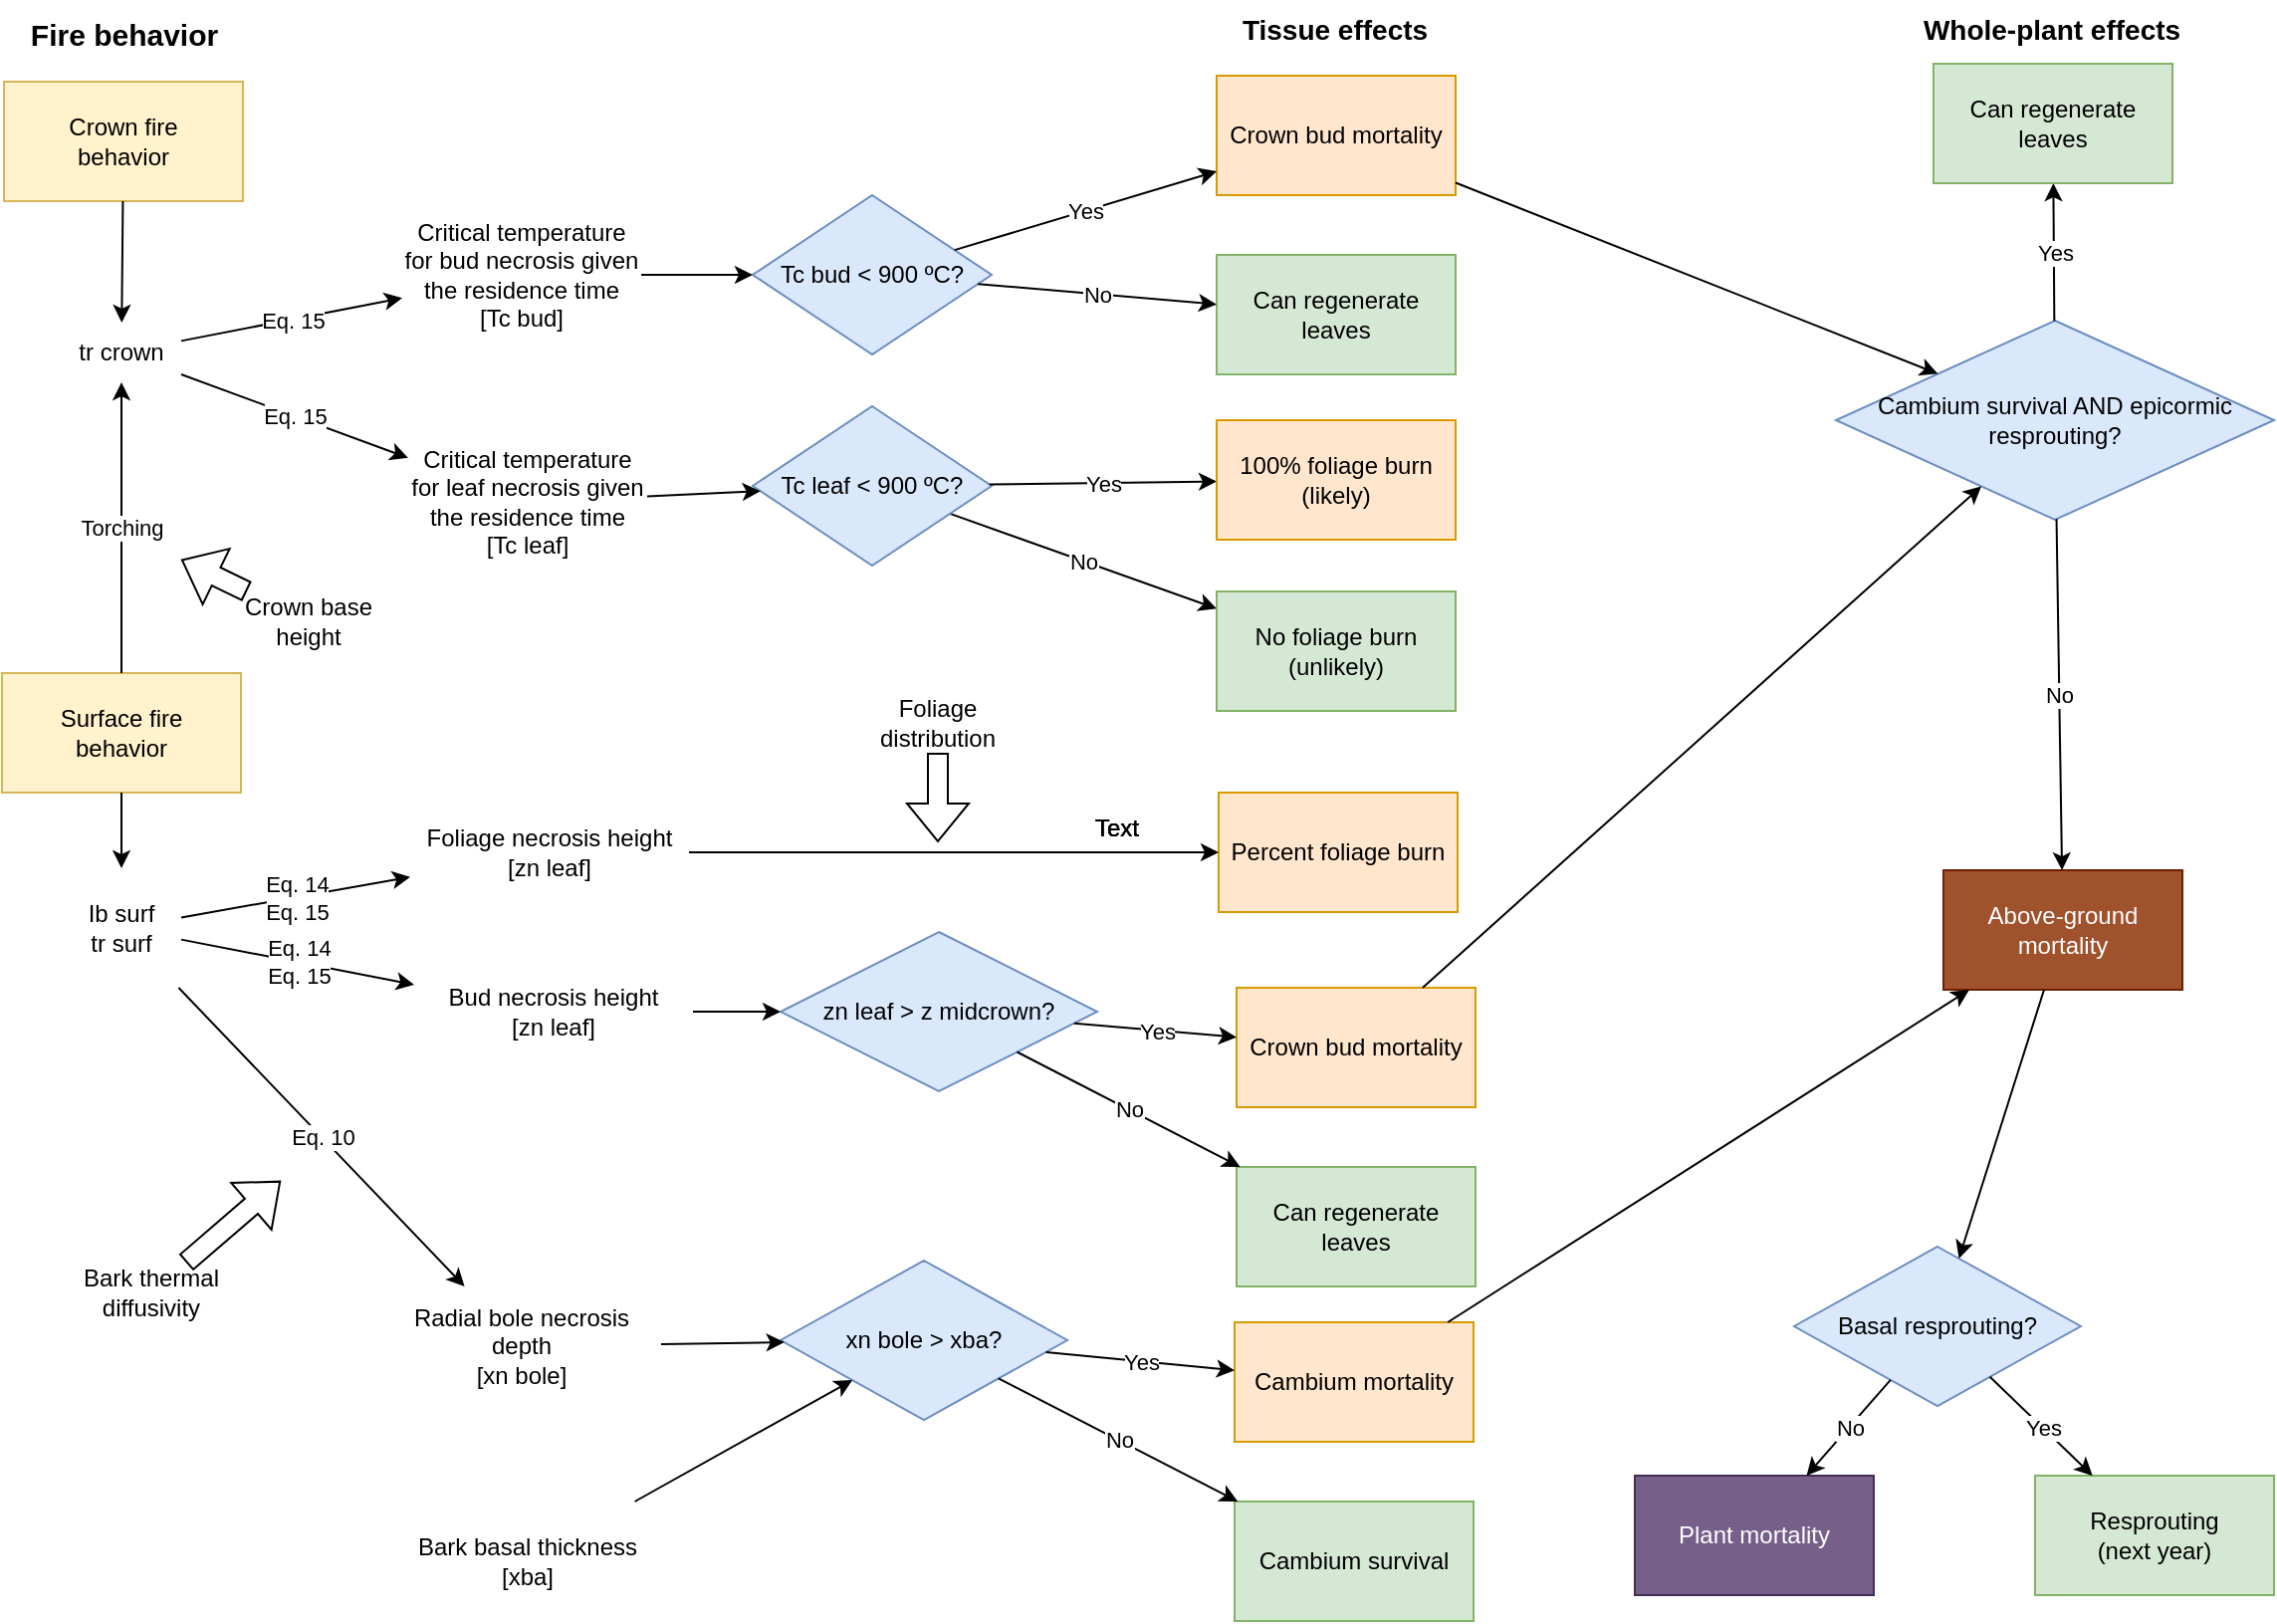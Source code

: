 <mxfile version="21.3.3" type="github">
  <diagram name="Pàgina-1" id="bBgiHrPNS2ZgieH73Jew">
    <mxGraphModel dx="1434" dy="822" grid="1" gridSize="10" guides="1" tooltips="1" connect="1" arrows="1" fold="1" page="1" pageScale="1" pageWidth="1169" pageHeight="827" math="0" shadow="0">
      <root>
        <mxCell id="0" />
        <mxCell id="1" parent="0" />
        <mxCell id="AxkiLZUDBh2oXADrsPW7-1" value="&lt;div&gt;Crown fire&lt;/div&gt;&lt;div&gt;behavior&lt;br&gt;&lt;/div&gt;" style="rounded=0;whiteSpace=wrap;html=1;fillColor=#fff2cc;strokeColor=#d6b656;" parent="1" vertex="1">
          <mxGeometry x="21" y="50" width="120" height="60" as="geometry" />
        </mxCell>
        <mxCell id="AxkiLZUDBh2oXADrsPW7-3" value="tr crown" style="text;html=1;strokeColor=none;fillColor=none;align=center;verticalAlign=middle;whiteSpace=wrap;rounded=0;" parent="1" vertex="1">
          <mxGeometry x="50" y="171" width="60" height="30" as="geometry" />
        </mxCell>
        <mxCell id="AxkiLZUDBh2oXADrsPW7-6" value="Tc bud &amp;lt; 900 ºC?" style="rhombus;whiteSpace=wrap;html=1;fillColor=#dae8fc;strokeColor=#6c8ebf;" parent="1" vertex="1">
          <mxGeometry x="397" y="107" width="120" height="80" as="geometry" />
        </mxCell>
        <mxCell id="AxkiLZUDBh2oXADrsPW7-8" value="&lt;div&gt;Critical temperature for bud necrosis given the residence time&lt;br&gt;&lt;/div&gt;&lt;div&gt;[Tc bud]&lt;/div&gt;" style="text;html=1;strokeColor=none;fillColor=none;align=center;verticalAlign=middle;whiteSpace=wrap;rounded=0;" parent="1" vertex="1">
          <mxGeometry x="221" y="117" width="120" height="60" as="geometry" />
        </mxCell>
        <mxCell id="AxkiLZUDBh2oXADrsPW7-9" value="" style="endArrow=classic;html=1;rounded=0;" parent="1" source="AxkiLZUDBh2oXADrsPW7-3" target="AxkiLZUDBh2oXADrsPW7-8" edge="1">
          <mxGeometry relative="1" as="geometry">
            <mxPoint x="130" y="147" as="sourcePoint" />
            <mxPoint x="500" y="407" as="targetPoint" />
          </mxGeometry>
        </mxCell>
        <mxCell id="AxkiLZUDBh2oXADrsPW7-10" value="Eq. 15" style="edgeLabel;resizable=0;html=1;align=center;verticalAlign=middle;" parent="AxkiLZUDBh2oXADrsPW7-9" connectable="0" vertex="1">
          <mxGeometry relative="1" as="geometry" />
        </mxCell>
        <mxCell id="AxkiLZUDBh2oXADrsPW7-11" value="" style="endArrow=classic;html=1;rounded=0;" parent="1" source="AxkiLZUDBh2oXADrsPW7-8" target="AxkiLZUDBh2oXADrsPW7-6" edge="1">
          <mxGeometry width="50" height="50" relative="1" as="geometry">
            <mxPoint x="400" y="427" as="sourcePoint" />
            <mxPoint x="450" y="377" as="targetPoint" />
          </mxGeometry>
        </mxCell>
        <mxCell id="AxkiLZUDBh2oXADrsPW7-13" value="Crown bud mortality" style="rounded=0;whiteSpace=wrap;html=1;fillColor=#ffe6cc;strokeColor=#d79b00;" parent="1" vertex="1">
          <mxGeometry x="630" y="47" width="120" height="60" as="geometry" />
        </mxCell>
        <mxCell id="AxkiLZUDBh2oXADrsPW7-14" value="" style="endArrow=classic;html=1;rounded=0;" parent="1" source="AxkiLZUDBh2oXADrsPW7-6" target="AxkiLZUDBh2oXADrsPW7-13" edge="1">
          <mxGeometry relative="1" as="geometry">
            <mxPoint x="520" y="147" as="sourcePoint" />
            <mxPoint x="231" y="159" as="targetPoint" />
          </mxGeometry>
        </mxCell>
        <mxCell id="AxkiLZUDBh2oXADrsPW7-15" value="Yes" style="edgeLabel;resizable=0;html=1;align=center;verticalAlign=middle;" parent="AxkiLZUDBh2oXADrsPW7-14" connectable="0" vertex="1">
          <mxGeometry relative="1" as="geometry" />
        </mxCell>
        <mxCell id="AxkiLZUDBh2oXADrsPW7-16" value="" style="endArrow=classic;html=1;rounded=0;" parent="1" source="AxkiLZUDBh2oXADrsPW7-25" target="AxkiLZUDBh2oXADrsPW7-30" edge="1">
          <mxGeometry relative="1" as="geometry">
            <mxPoint x="496.603" y="323.598" as="sourcePoint" />
            <mxPoint x="630" y="369.399" as="targetPoint" />
            <Array as="points" />
          </mxGeometry>
        </mxCell>
        <mxCell id="AxkiLZUDBh2oXADrsPW7-17" value="No" style="edgeLabel;resizable=0;html=1;align=center;verticalAlign=middle;" parent="AxkiLZUDBh2oXADrsPW7-16" connectable="0" vertex="1">
          <mxGeometry relative="1" as="geometry" />
        </mxCell>
        <mxCell id="AxkiLZUDBh2oXADrsPW7-18" value="&lt;div&gt;Critical temperature for leaf necrosis given the residence time&lt;br&gt;&lt;/div&gt;&lt;div&gt;[Tc leaf]&lt;/div&gt;" style="text;html=1;strokeColor=none;fillColor=none;align=center;verticalAlign=middle;whiteSpace=wrap;rounded=0;" parent="1" vertex="1">
          <mxGeometry x="224" y="231" width="120" height="60" as="geometry" />
        </mxCell>
        <mxCell id="AxkiLZUDBh2oXADrsPW7-23" value="" style="endArrow=classic;html=1;rounded=0;" parent="1" source="AxkiLZUDBh2oXADrsPW7-3" target="AxkiLZUDBh2oXADrsPW7-18" edge="1">
          <mxGeometry relative="1" as="geometry">
            <mxPoint x="130" y="205" as="sourcePoint" />
            <mxPoint x="231" y="203" as="targetPoint" />
          </mxGeometry>
        </mxCell>
        <mxCell id="AxkiLZUDBh2oXADrsPW7-24" value="Eq. 15" style="edgeLabel;resizable=0;html=1;align=center;verticalAlign=middle;" parent="AxkiLZUDBh2oXADrsPW7-23" connectable="0" vertex="1">
          <mxGeometry relative="1" as="geometry" />
        </mxCell>
        <mxCell id="AxkiLZUDBh2oXADrsPW7-25" value="Tc leaf &amp;lt; 900 ºC?" style="rhombus;whiteSpace=wrap;html=1;fillColor=#dae8fc;strokeColor=#6c8ebf;" parent="1" vertex="1">
          <mxGeometry x="397" y="213" width="120" height="80" as="geometry" />
        </mxCell>
        <mxCell id="AxkiLZUDBh2oXADrsPW7-26" value="" style="endArrow=classic;html=1;rounded=0;" parent="1" source="AxkiLZUDBh2oXADrsPW7-18" target="AxkiLZUDBh2oXADrsPW7-25" edge="1">
          <mxGeometry width="50" height="50" relative="1" as="geometry">
            <mxPoint x="351" y="201" as="sourcePoint" />
            <mxPoint x="407" y="201" as="targetPoint" />
          </mxGeometry>
        </mxCell>
        <mxCell id="AxkiLZUDBh2oXADrsPW7-27" value="" style="endArrow=classic;html=1;rounded=0;" parent="1" source="AxkiLZUDBh2oXADrsPW7-25" target="AxkiLZUDBh2oXADrsPW7-29" edge="1">
          <mxGeometry relative="1" as="geometry">
            <mxPoint x="517" y="310" as="sourcePoint" />
            <mxPoint x="640" y="330" as="targetPoint" />
          </mxGeometry>
        </mxCell>
        <mxCell id="AxkiLZUDBh2oXADrsPW7-28" value="Yes" style="edgeLabel;resizable=0;html=1;align=center;verticalAlign=middle;" parent="AxkiLZUDBh2oXADrsPW7-27" connectable="0" vertex="1">
          <mxGeometry relative="1" as="geometry" />
        </mxCell>
        <mxCell id="AxkiLZUDBh2oXADrsPW7-29" value="&lt;div&gt;100% foliage burn&lt;/div&gt;&lt;div&gt;(likely)&lt;br&gt;&lt;/div&gt;" style="rounded=0;whiteSpace=wrap;html=1;fillColor=#ffe6cc;strokeColor=#d79b00;" parent="1" vertex="1">
          <mxGeometry x="630" y="220" width="120" height="60" as="geometry" />
        </mxCell>
        <mxCell id="AxkiLZUDBh2oXADrsPW7-30" value="&lt;div&gt;No foliage burn&lt;/div&gt;&lt;div&gt;(unlikely)&lt;br&gt;&lt;/div&gt;" style="rounded=0;whiteSpace=wrap;html=1;fillColor=#d5e8d4;strokeColor=#82b366;" parent="1" vertex="1">
          <mxGeometry x="630" y="306" width="120" height="60" as="geometry" />
        </mxCell>
        <mxCell id="AxkiLZUDBh2oXADrsPW7-31" value="Can regenerate leaves" style="rounded=0;whiteSpace=wrap;html=1;fillColor=#d5e8d4;strokeColor=#82b366;" parent="1" vertex="1">
          <mxGeometry x="630" y="137" width="120" height="60" as="geometry" />
        </mxCell>
        <mxCell id="AxkiLZUDBh2oXADrsPW7-32" value="" style="endArrow=classic;html=1;rounded=0;" parent="1" source="AxkiLZUDBh2oXADrsPW7-6" target="AxkiLZUDBh2oXADrsPW7-31" edge="1">
          <mxGeometry relative="1" as="geometry">
            <mxPoint x="507" y="291" as="sourcePoint" />
            <mxPoint x="640" y="336" as="targetPoint" />
            <Array as="points" />
          </mxGeometry>
        </mxCell>
        <mxCell id="AxkiLZUDBh2oXADrsPW7-33" value="No" style="edgeLabel;resizable=0;html=1;align=center;verticalAlign=middle;" parent="AxkiLZUDBh2oXADrsPW7-32" connectable="0" vertex="1">
          <mxGeometry relative="1" as="geometry" />
        </mxCell>
        <mxCell id="AxkiLZUDBh2oXADrsPW7-34" value="&lt;div&gt;Surface fire &lt;br&gt;&lt;/div&gt;&lt;div&gt;behavior&lt;/div&gt;" style="rounded=0;whiteSpace=wrap;html=1;fillColor=#fff2cc;strokeColor=#d6b656;" parent="1" vertex="1">
          <mxGeometry x="20" y="347" width="120" height="60" as="geometry" />
        </mxCell>
        <mxCell id="AxkiLZUDBh2oXADrsPW7-35" value="" style="endArrow=classic;html=1;rounded=0;" parent="1" source="AxkiLZUDBh2oXADrsPW7-1" target="AxkiLZUDBh2oXADrsPW7-3" edge="1">
          <mxGeometry width="50" height="50" relative="1" as="geometry">
            <mxPoint x="351" y="157" as="sourcePoint" />
            <mxPoint x="407" y="157" as="targetPoint" />
          </mxGeometry>
        </mxCell>
        <mxCell id="AxkiLZUDBh2oXADrsPW7-36" value="&lt;div&gt;Ib surf&lt;br&gt;&lt;/div&gt;&lt;div&gt;tr surf&lt;/div&gt;" style="text;html=1;strokeColor=none;fillColor=none;align=center;verticalAlign=middle;whiteSpace=wrap;rounded=0;" parent="1" vertex="1">
          <mxGeometry x="50" y="445" width="60" height="60" as="geometry" />
        </mxCell>
        <mxCell id="AxkiLZUDBh2oXADrsPW7-37" value="&lt;div&gt;Foliage necrosis height&lt;br&gt;&lt;/div&gt;&lt;div&gt;[zn leaf]&lt;/div&gt;" style="text;html=1;strokeColor=none;fillColor=none;align=center;verticalAlign=middle;whiteSpace=wrap;rounded=0;" parent="1" vertex="1">
          <mxGeometry x="225" y="407" width="140" height="60" as="geometry" />
        </mxCell>
        <mxCell id="AxkiLZUDBh2oXADrsPW7-38" value="&lt;div&gt;Bud necrosis height&lt;br&gt;&lt;/div&gt;&lt;div&gt;[zn leaf]&lt;/div&gt;" style="text;html=1;strokeColor=none;fillColor=none;align=center;verticalAlign=middle;whiteSpace=wrap;rounded=0;" parent="1" vertex="1">
          <mxGeometry x="227" y="487" width="140" height="60" as="geometry" />
        </mxCell>
        <mxCell id="AxkiLZUDBh2oXADrsPW7-39" value="&lt;div&gt;Percent foliage burn&lt;/div&gt;" style="rounded=0;whiteSpace=wrap;html=1;fillColor=#ffe6cc;strokeColor=#d79b00;" parent="1" vertex="1">
          <mxGeometry x="631" y="407" width="120" height="60" as="geometry" />
        </mxCell>
        <mxCell id="AxkiLZUDBh2oXADrsPW7-40" value="" style="endArrow=classic;html=1;rounded=0;" parent="1" source="AxkiLZUDBh2oXADrsPW7-37" target="AxkiLZUDBh2oXADrsPW7-39" edge="1">
          <mxGeometry width="50" height="50" relative="1" as="geometry">
            <mxPoint x="354" y="232" as="sourcePoint" />
            <mxPoint x="407" y="232" as="targetPoint" />
          </mxGeometry>
        </mxCell>
        <mxCell id="AxkiLZUDBh2oXADrsPW7-41" value="zn leaf &amp;gt; z midcrown?" style="rhombus;whiteSpace=wrap;html=1;fillColor=#dae8fc;strokeColor=#6c8ebf;" parent="1" vertex="1">
          <mxGeometry x="411" y="477" width="159" height="80" as="geometry" />
        </mxCell>
        <mxCell id="AxkiLZUDBh2oXADrsPW7-42" value="Crown bud mortality" style="rounded=0;whiteSpace=wrap;html=1;fillColor=#ffe6cc;strokeColor=#d79b00;" parent="1" vertex="1">
          <mxGeometry x="640" y="505" width="120" height="60" as="geometry" />
        </mxCell>
        <mxCell id="AxkiLZUDBh2oXADrsPW7-43" value="" style="endArrow=classic;html=1;rounded=0;" parent="1" source="AxkiLZUDBh2oXADrsPW7-41" target="AxkiLZUDBh2oXADrsPW7-42" edge="1">
          <mxGeometry relative="1" as="geometry">
            <mxPoint x="530" y="605" as="sourcePoint" />
            <mxPoint x="241" y="617" as="targetPoint" />
          </mxGeometry>
        </mxCell>
        <mxCell id="AxkiLZUDBh2oXADrsPW7-44" value="Yes" style="edgeLabel;resizable=0;html=1;align=center;verticalAlign=middle;" parent="AxkiLZUDBh2oXADrsPW7-43" connectable="0" vertex="1">
          <mxGeometry relative="1" as="geometry" />
        </mxCell>
        <mxCell id="AxkiLZUDBh2oXADrsPW7-45" value="Can regenerate leaves" style="rounded=0;whiteSpace=wrap;html=1;fillColor=#d5e8d4;strokeColor=#82b366;" parent="1" vertex="1">
          <mxGeometry x="640" y="595" width="120" height="60" as="geometry" />
        </mxCell>
        <mxCell id="AxkiLZUDBh2oXADrsPW7-46" value="" style="endArrow=classic;html=1;rounded=0;" parent="1" source="AxkiLZUDBh2oXADrsPW7-41" target="AxkiLZUDBh2oXADrsPW7-45" edge="1">
          <mxGeometry relative="1" as="geometry">
            <mxPoint x="517" y="749" as="sourcePoint" />
            <mxPoint x="650" y="794" as="targetPoint" />
            <Array as="points" />
          </mxGeometry>
        </mxCell>
        <mxCell id="AxkiLZUDBh2oXADrsPW7-47" value="No" style="edgeLabel;resizable=0;html=1;align=center;verticalAlign=middle;" parent="AxkiLZUDBh2oXADrsPW7-46" connectable="0" vertex="1">
          <mxGeometry relative="1" as="geometry" />
        </mxCell>
        <mxCell id="AxkiLZUDBh2oXADrsPW7-48" value="" style="endArrow=classic;html=1;rounded=0;" parent="1" source="AxkiLZUDBh2oXADrsPW7-38" edge="1">
          <mxGeometry width="50" height="50" relative="1" as="geometry">
            <mxPoint x="354" y="232" as="sourcePoint" />
            <mxPoint x="411" y="517" as="targetPoint" />
          </mxGeometry>
        </mxCell>
        <mxCell id="AxkiLZUDBh2oXADrsPW7-49" value="" style="endArrow=classic;html=1;rounded=0;" parent="1" source="AxkiLZUDBh2oXADrsPW7-36" target="AxkiLZUDBh2oXADrsPW7-37" edge="1">
          <mxGeometry relative="1" as="geometry">
            <mxPoint x="120" y="163" as="sourcePoint" />
            <mxPoint x="234" y="208" as="targetPoint" />
          </mxGeometry>
        </mxCell>
        <mxCell id="AxkiLZUDBh2oXADrsPW7-50" value="&lt;div&gt;Eq. 14&lt;/div&gt;&lt;div&gt;Eq. 15&lt;br&gt;&lt;/div&gt;" style="edgeLabel;resizable=0;html=1;align=center;verticalAlign=middle;" parent="AxkiLZUDBh2oXADrsPW7-49" connectable="0" vertex="1">
          <mxGeometry relative="1" as="geometry" />
        </mxCell>
        <mxCell id="AxkiLZUDBh2oXADrsPW7-51" value="" style="endArrow=classic;html=1;rounded=0;" parent="1" source="AxkiLZUDBh2oXADrsPW7-36" target="AxkiLZUDBh2oXADrsPW7-38" edge="1">
          <mxGeometry relative="1" as="geometry">
            <mxPoint x="124" y="477" as="sourcePoint" />
            <mxPoint x="220" y="460" as="targetPoint" />
          </mxGeometry>
        </mxCell>
        <mxCell id="AxkiLZUDBh2oXADrsPW7-52" value="&lt;div&gt;Eq. 14&lt;/div&gt;&lt;div&gt;Eq. 15&lt;br&gt;&lt;/div&gt;" style="edgeLabel;resizable=0;html=1;align=center;verticalAlign=middle;" parent="AxkiLZUDBh2oXADrsPW7-51" connectable="0" vertex="1">
          <mxGeometry relative="1" as="geometry" />
        </mxCell>
        <mxCell id="AxkiLZUDBh2oXADrsPW7-53" value="" style="endArrow=classic;html=1;rounded=0;" parent="1" source="AxkiLZUDBh2oXADrsPW7-34" target="AxkiLZUDBh2oXADrsPW7-36" edge="1">
          <mxGeometry width="50" height="50" relative="1" as="geometry">
            <mxPoint x="90" y="72" as="sourcePoint" />
            <mxPoint x="90" y="136" as="targetPoint" />
          </mxGeometry>
        </mxCell>
        <mxCell id="AxkiLZUDBh2oXADrsPW7-54" value="&lt;div&gt;Radial bole necrosis depth&lt;br&gt;&lt;/div&gt;&lt;div&gt;[xn bole]&lt;/div&gt;" style="text;html=1;strokeColor=none;fillColor=none;align=center;verticalAlign=middle;whiteSpace=wrap;rounded=0;" parent="1" vertex="1">
          <mxGeometry x="211" y="655" width="140" height="60" as="geometry" />
        </mxCell>
        <mxCell id="AxkiLZUDBh2oXADrsPW7-55" value="xn bole &amp;gt; xba?" style="rhombus;whiteSpace=wrap;html=1;fillColor=#dae8fc;strokeColor=#6c8ebf;" parent="1" vertex="1">
          <mxGeometry x="411" y="642" width="144" height="80" as="geometry" />
        </mxCell>
        <mxCell id="AxkiLZUDBh2oXADrsPW7-56" value="" style="endArrow=classic;html=1;rounded=0;" parent="1" source="AxkiLZUDBh2oXADrsPW7-54" target="AxkiLZUDBh2oXADrsPW7-55" edge="1">
          <mxGeometry width="50" height="50" relative="1" as="geometry">
            <mxPoint x="377" y="527" as="sourcePoint" />
            <mxPoint x="421" y="527" as="targetPoint" />
          </mxGeometry>
        </mxCell>
        <mxCell id="AxkiLZUDBh2oXADrsPW7-57" value="Foliage distribution" style="text;html=1;strokeColor=none;fillColor=none;align=center;verticalAlign=middle;whiteSpace=wrap;rounded=0;" parent="1" vertex="1">
          <mxGeometry x="460" y="357" width="60" height="30" as="geometry" />
        </mxCell>
        <mxCell id="AxkiLZUDBh2oXADrsPW7-58" value="" style="shape=flexArrow;endArrow=classic;html=1;rounded=0;" parent="1" source="AxkiLZUDBh2oXADrsPW7-57" edge="1">
          <mxGeometry width="50" height="50" relative="1" as="geometry">
            <mxPoint x="483" y="372" as="sourcePoint" />
            <mxPoint x="490" y="432" as="targetPoint" />
          </mxGeometry>
        </mxCell>
        <mxCell id="AxkiLZUDBh2oXADrsPW7-64" value="Cambium mortality" style="rounded=0;whiteSpace=wrap;html=1;fillColor=#ffe6cc;strokeColor=#d79b00;" parent="1" vertex="1">
          <mxGeometry x="639" y="673" width="120" height="60" as="geometry" />
        </mxCell>
        <mxCell id="AxkiLZUDBh2oXADrsPW7-65" value="" style="endArrow=classic;html=1;rounded=0;" parent="1" source="AxkiLZUDBh2oXADrsPW7-55" target="AxkiLZUDBh2oXADrsPW7-64" edge="1">
          <mxGeometry relative="1" as="geometry">
            <mxPoint x="557" y="691" as="sourcePoint" />
            <mxPoint x="240" y="785" as="targetPoint" />
          </mxGeometry>
        </mxCell>
        <mxCell id="AxkiLZUDBh2oXADrsPW7-66" value="Yes" style="edgeLabel;resizable=0;html=1;align=center;verticalAlign=middle;" parent="AxkiLZUDBh2oXADrsPW7-65" connectable="0" vertex="1">
          <mxGeometry relative="1" as="geometry" />
        </mxCell>
        <mxCell id="AxkiLZUDBh2oXADrsPW7-67" value="Cambium survival" style="rounded=0;whiteSpace=wrap;html=1;fillColor=#d5e8d4;strokeColor=#82b366;" parent="1" vertex="1">
          <mxGeometry x="639" y="763" width="120" height="60" as="geometry" />
        </mxCell>
        <mxCell id="AxkiLZUDBh2oXADrsPW7-68" value="" style="endArrow=classic;html=1;rounded=0;" parent="1" source="AxkiLZUDBh2oXADrsPW7-55" target="AxkiLZUDBh2oXADrsPW7-67" edge="1">
          <mxGeometry relative="1" as="geometry">
            <mxPoint x="529" y="705" as="sourcePoint" />
            <mxPoint x="649" y="962" as="targetPoint" />
            <Array as="points" />
          </mxGeometry>
        </mxCell>
        <mxCell id="AxkiLZUDBh2oXADrsPW7-69" value="No" style="edgeLabel;resizable=0;html=1;align=center;verticalAlign=middle;" parent="AxkiLZUDBh2oXADrsPW7-68" connectable="0" vertex="1">
          <mxGeometry relative="1" as="geometry" />
        </mxCell>
        <mxCell id="AxkiLZUDBh2oXADrsPW7-71" value="" style="endArrow=classic;html=1;rounded=0;" parent="1" source="AxkiLZUDBh2oXADrsPW7-36" target="AxkiLZUDBh2oXADrsPW7-54" edge="1">
          <mxGeometry relative="1" as="geometry">
            <mxPoint x="120" y="491" as="sourcePoint" />
            <mxPoint x="237" y="513" as="targetPoint" />
          </mxGeometry>
        </mxCell>
        <mxCell id="AxkiLZUDBh2oXADrsPW7-72" value="&lt;div&gt;Eq. 10&lt;/div&gt;" style="edgeLabel;resizable=0;html=1;align=center;verticalAlign=middle;" parent="AxkiLZUDBh2oXADrsPW7-71" connectable="0" vertex="1">
          <mxGeometry relative="1" as="geometry" />
        </mxCell>
        <mxCell id="AxkiLZUDBh2oXADrsPW7-73" value="Bark thermal diffusivity" style="text;html=1;strokeColor=none;fillColor=none;align=center;verticalAlign=middle;whiteSpace=wrap;rounded=0;" parent="1" vertex="1">
          <mxGeometry x="50" y="643" width="90" height="30" as="geometry" />
        </mxCell>
        <mxCell id="AxkiLZUDBh2oXADrsPW7-74" value="" style="shape=flexArrow;endArrow=classic;html=1;rounded=0;" parent="1" source="AxkiLZUDBh2oXADrsPW7-73" edge="1">
          <mxGeometry width="50" height="50" relative="1" as="geometry">
            <mxPoint x="500" y="397" as="sourcePoint" />
            <mxPoint x="160" y="602" as="targetPoint" />
          </mxGeometry>
        </mxCell>
        <mxCell id="AxkiLZUDBh2oXADrsPW7-75" value="&lt;div&gt;Bark basal thickness&lt;br&gt;&lt;/div&gt;&lt;div&gt;[xba]&lt;br&gt;&lt;/div&gt;" style="text;html=1;strokeColor=none;fillColor=none;align=center;verticalAlign=middle;whiteSpace=wrap;rounded=0;" parent="1" vertex="1">
          <mxGeometry x="214" y="763" width="140" height="60" as="geometry" />
        </mxCell>
        <mxCell id="AxkiLZUDBh2oXADrsPW7-76" value="" style="endArrow=classic;html=1;rounded=0;" parent="1" source="AxkiLZUDBh2oXADrsPW7-75" target="AxkiLZUDBh2oXADrsPW7-55" edge="1">
          <mxGeometry width="50" height="50" relative="1" as="geometry">
            <mxPoint x="361" y="694" as="sourcePoint" />
            <mxPoint x="423" y="693" as="targetPoint" />
          </mxGeometry>
        </mxCell>
        <mxCell id="AxkiLZUDBh2oXADrsPW7-81" value="&lt;div&gt;Cambium survival AND epicormic &lt;br&gt;&lt;/div&gt;&lt;div&gt;resprouting?&lt;/div&gt;" style="rhombus;whiteSpace=wrap;html=1;fillColor=#dae8fc;strokeColor=#6c8ebf;" parent="1" vertex="1">
          <mxGeometry x="941" y="170" width="220" height="100" as="geometry" />
        </mxCell>
        <mxCell id="AxkiLZUDBh2oXADrsPW7-83" value="" style="endArrow=classic;html=1;rounded=0;" parent="1" source="AxkiLZUDBh2oXADrsPW7-13" target="AxkiLZUDBh2oXADrsPW7-81" edge="1">
          <mxGeometry width="50" height="50" relative="1" as="geometry">
            <mxPoint x="600" y="420" as="sourcePoint" />
            <mxPoint x="650" y="370" as="targetPoint" />
          </mxGeometry>
        </mxCell>
        <mxCell id="AxkiLZUDBh2oXADrsPW7-84" value="" style="endArrow=classic;html=1;rounded=0;" parent="1" source="AxkiLZUDBh2oXADrsPW7-42" target="AxkiLZUDBh2oXADrsPW7-81" edge="1">
          <mxGeometry width="50" height="50" relative="1" as="geometry">
            <mxPoint x="738" y="96" as="sourcePoint" />
            <mxPoint x="932" y="248" as="targetPoint" />
          </mxGeometry>
        </mxCell>
        <mxCell id="AxkiLZUDBh2oXADrsPW7-85" value="" style="endArrow=classic;html=1;rounded=0;" parent="1" source="AxkiLZUDBh2oXADrsPW7-81" target="AxkiLZUDBh2oXADrsPW7-101" edge="1">
          <mxGeometry relative="1" as="geometry">
            <mxPoint x="526" y="241" as="sourcePoint" />
            <mxPoint x="640" y="240" as="targetPoint" />
          </mxGeometry>
        </mxCell>
        <mxCell id="AxkiLZUDBh2oXADrsPW7-86" value="Yes" style="edgeLabel;resizable=0;html=1;align=center;verticalAlign=middle;" parent="AxkiLZUDBh2oXADrsPW7-85" connectable="0" vertex="1">
          <mxGeometry relative="1" as="geometry" />
        </mxCell>
        <mxCell id="AxkiLZUDBh2oXADrsPW7-87" value="&lt;div&gt;Above-ground&lt;/div&gt;&lt;div&gt;mortality&lt;br&gt;&lt;/div&gt;" style="rounded=0;whiteSpace=wrap;html=1;fillColor=#a0522d;fontColor=#ffffff;strokeColor=#6D1F00;" parent="1" vertex="1">
          <mxGeometry x="995" y="446" width="120" height="60" as="geometry" />
        </mxCell>
        <mxCell id="AxkiLZUDBh2oXADrsPW7-88" value="" style="endArrow=classic;html=1;rounded=0;" parent="1" source="AxkiLZUDBh2oXADrsPW7-81" target="AxkiLZUDBh2oXADrsPW7-87" edge="1">
          <mxGeometry relative="1" as="geometry">
            <mxPoint x="506" y="256" as="sourcePoint" />
            <mxPoint x="640" y="304" as="targetPoint" />
            <Array as="points" />
          </mxGeometry>
        </mxCell>
        <mxCell id="AxkiLZUDBh2oXADrsPW7-89" value="No" style="edgeLabel;resizable=0;html=1;align=center;verticalAlign=middle;" parent="AxkiLZUDBh2oXADrsPW7-88" connectable="0" vertex="1">
          <mxGeometry relative="1" as="geometry" />
        </mxCell>
        <mxCell id="AxkiLZUDBh2oXADrsPW7-90" value="" style="endArrow=classic;html=1;rounded=0;" parent="1" source="AxkiLZUDBh2oXADrsPW7-64" target="AxkiLZUDBh2oXADrsPW7-87" edge="1">
          <mxGeometry width="50" height="50" relative="1" as="geometry">
            <mxPoint x="750" y="515" as="sourcePoint" />
            <mxPoint x="1049" y="291" as="targetPoint" />
          </mxGeometry>
        </mxCell>
        <mxCell id="AxkiLZUDBh2oXADrsPW7-92" value="Basal resprouting?" style="rhombus;whiteSpace=wrap;html=1;fillColor=#dae8fc;strokeColor=#6c8ebf;" parent="1" vertex="1">
          <mxGeometry x="920" y="635" width="144" height="80" as="geometry" />
        </mxCell>
        <mxCell id="AxkiLZUDBh2oXADrsPW7-93" value="" style="endArrow=classic;html=1;rounded=0;" parent="1" source="AxkiLZUDBh2oXADrsPW7-87" target="AxkiLZUDBh2oXADrsPW7-92" edge="1">
          <mxGeometry width="50" height="50" relative="1" as="geometry">
            <mxPoint x="743" y="515" as="sourcePoint" />
            <mxPoint x="1024" y="263" as="targetPoint" />
          </mxGeometry>
        </mxCell>
        <mxCell id="AxkiLZUDBh2oXADrsPW7-95" value="Plant mortality" style="rounded=0;whiteSpace=wrap;html=1;fillColor=#76608a;strokeColor=#432D57;fontColor=#ffffff;" parent="1" vertex="1">
          <mxGeometry x="840" y="750" width="120" height="60" as="geometry" />
        </mxCell>
        <mxCell id="AxkiLZUDBh2oXADrsPW7-96" value="" style="endArrow=classic;html=1;rounded=0;" parent="1" source="AxkiLZUDBh2oXADrsPW7-92" target="AxkiLZUDBh2oXADrsPW7-95" edge="1">
          <mxGeometry relative="1" as="geometry">
            <mxPoint x="1062" y="280" as="sourcePoint" />
            <mxPoint x="1065" y="546" as="targetPoint" />
            <Array as="points" />
          </mxGeometry>
        </mxCell>
        <mxCell id="AxkiLZUDBh2oXADrsPW7-97" value="No" style="edgeLabel;resizable=0;html=1;align=center;verticalAlign=middle;" parent="AxkiLZUDBh2oXADrsPW7-96" connectable="0" vertex="1">
          <mxGeometry relative="1" as="geometry" />
        </mxCell>
        <mxCell id="AxkiLZUDBh2oXADrsPW7-98" value="&lt;div&gt;Resprouting&lt;/div&gt;&lt;div&gt;(next year)&lt;br&gt;&lt;/div&gt;" style="rounded=0;whiteSpace=wrap;html=1;fillColor=#d5e8d4;strokeColor=#82b366;" parent="1" vertex="1">
          <mxGeometry x="1041" y="750" width="120" height="60" as="geometry" />
        </mxCell>
        <mxCell id="AxkiLZUDBh2oXADrsPW7-99" value="" style="endArrow=classic;html=1;rounded=0;" parent="1" source="AxkiLZUDBh2oXADrsPW7-92" target="AxkiLZUDBh2oXADrsPW7-98" edge="1">
          <mxGeometry relative="1" as="geometry">
            <mxPoint x="982" y="216" as="sourcePoint" />
            <mxPoint x="760" y="177" as="targetPoint" />
          </mxGeometry>
        </mxCell>
        <mxCell id="AxkiLZUDBh2oXADrsPW7-100" value="Yes" style="edgeLabel;resizable=0;html=1;align=center;verticalAlign=middle;" parent="AxkiLZUDBh2oXADrsPW7-99" connectable="0" vertex="1">
          <mxGeometry relative="1" as="geometry" />
        </mxCell>
        <mxCell id="AxkiLZUDBh2oXADrsPW7-101" value="Can regenerate leaves" style="rounded=0;whiteSpace=wrap;html=1;fillColor=#d5e8d4;strokeColor=#82b366;" parent="1" vertex="1">
          <mxGeometry x="990" y="41" width="120" height="60" as="geometry" />
        </mxCell>
        <mxCell id="bId5LgiYHKoCAPE9A3Xx-1" value="" style="endArrow=classic;html=1;rounded=0;" edge="1" parent="1" source="AxkiLZUDBh2oXADrsPW7-34" target="AxkiLZUDBh2oXADrsPW7-3">
          <mxGeometry relative="1" as="geometry">
            <mxPoint x="119" y="515" as="sourcePoint" />
            <mxPoint x="262" y="665" as="targetPoint" />
          </mxGeometry>
        </mxCell>
        <mxCell id="bId5LgiYHKoCAPE9A3Xx-2" value="Torching" style="edgeLabel;resizable=0;html=1;align=center;verticalAlign=middle;" connectable="0" vertex="1" parent="bId5LgiYHKoCAPE9A3Xx-1">
          <mxGeometry relative="1" as="geometry" />
        </mxCell>
        <mxCell id="bId5LgiYHKoCAPE9A3Xx-3" value="Crown base height" style="text;html=1;strokeColor=none;fillColor=none;align=center;verticalAlign=middle;whiteSpace=wrap;rounded=0;" vertex="1" parent="1">
          <mxGeometry x="134" y="306" width="80" height="30" as="geometry" />
        </mxCell>
        <mxCell id="bId5LgiYHKoCAPE9A3Xx-4" value="" style="shape=flexArrow;endArrow=classic;html=1;rounded=0;" edge="1" parent="1" source="bId5LgiYHKoCAPE9A3Xx-3">
          <mxGeometry width="50" height="50" relative="1" as="geometry">
            <mxPoint x="500" y="397" as="sourcePoint" />
            <mxPoint x="110" y="290" as="targetPoint" />
          </mxGeometry>
        </mxCell>
        <mxCell id="bId5LgiYHKoCAPE9A3Xx-5" value="Text" style="text;html=1;strokeColor=none;fillColor=none;align=center;verticalAlign=middle;whiteSpace=wrap;rounded=0;" vertex="1" parent="1">
          <mxGeometry x="550" y="410" width="60" height="30" as="geometry" />
        </mxCell>
        <mxCell id="bId5LgiYHKoCAPE9A3Xx-6" value="Text" style="text;html=1;strokeColor=none;fillColor=none;align=center;verticalAlign=middle;whiteSpace=wrap;rounded=0;" vertex="1" parent="1">
          <mxGeometry x="550" y="410" width="60" height="30" as="geometry" />
        </mxCell>
        <mxCell id="bId5LgiYHKoCAPE9A3Xx-7" value="Text" style="text;html=1;strokeColor=none;fillColor=none;align=center;verticalAlign=middle;whiteSpace=wrap;rounded=0;" vertex="1" parent="1">
          <mxGeometry x="550" y="410" width="60" height="30" as="geometry" />
        </mxCell>
        <mxCell id="bId5LgiYHKoCAPE9A3Xx-8" value="Text" style="text;html=1;strokeColor=none;fillColor=none;align=center;verticalAlign=middle;whiteSpace=wrap;rounded=0;" vertex="1" parent="1">
          <mxGeometry x="550" y="410" width="60" height="30" as="geometry" />
        </mxCell>
        <mxCell id="bId5LgiYHKoCAPE9A3Xx-9" value="&lt;b&gt;&lt;font style=&quot;font-size: 15px;&quot;&gt;Fire behavior&lt;/font&gt;&lt;/b&gt;" style="text;html=1;align=center;verticalAlign=middle;resizable=0;points=[];autosize=1;strokeColor=none;fillColor=none;" vertex="1" parent="1">
          <mxGeometry x="21" y="11" width="120" height="30" as="geometry" />
        </mxCell>
        <mxCell id="bId5LgiYHKoCAPE9A3Xx-10" value="&lt;font style=&quot;font-size: 14px;&quot;&gt;&lt;b&gt;Tissue effects&lt;br&gt;&lt;/b&gt;&lt;/font&gt;" style="text;html=1;align=center;verticalAlign=middle;resizable=0;points=[];autosize=1;strokeColor=none;fillColor=none;" vertex="1" parent="1">
          <mxGeometry x="629" y="9" width="120" height="30" as="geometry" />
        </mxCell>
        <mxCell id="bId5LgiYHKoCAPE9A3Xx-11" value="&lt;font style=&quot;font-size: 14px;&quot;&gt;&lt;b&gt;Whole-plant effects&lt;br&gt;&lt;/b&gt;&lt;/font&gt;" style="text;html=1;align=center;verticalAlign=middle;resizable=0;points=[];autosize=1;strokeColor=none;fillColor=none;" vertex="1" parent="1">
          <mxGeometry x="974" y="9" width="150" height="30" as="geometry" />
        </mxCell>
      </root>
    </mxGraphModel>
  </diagram>
</mxfile>
